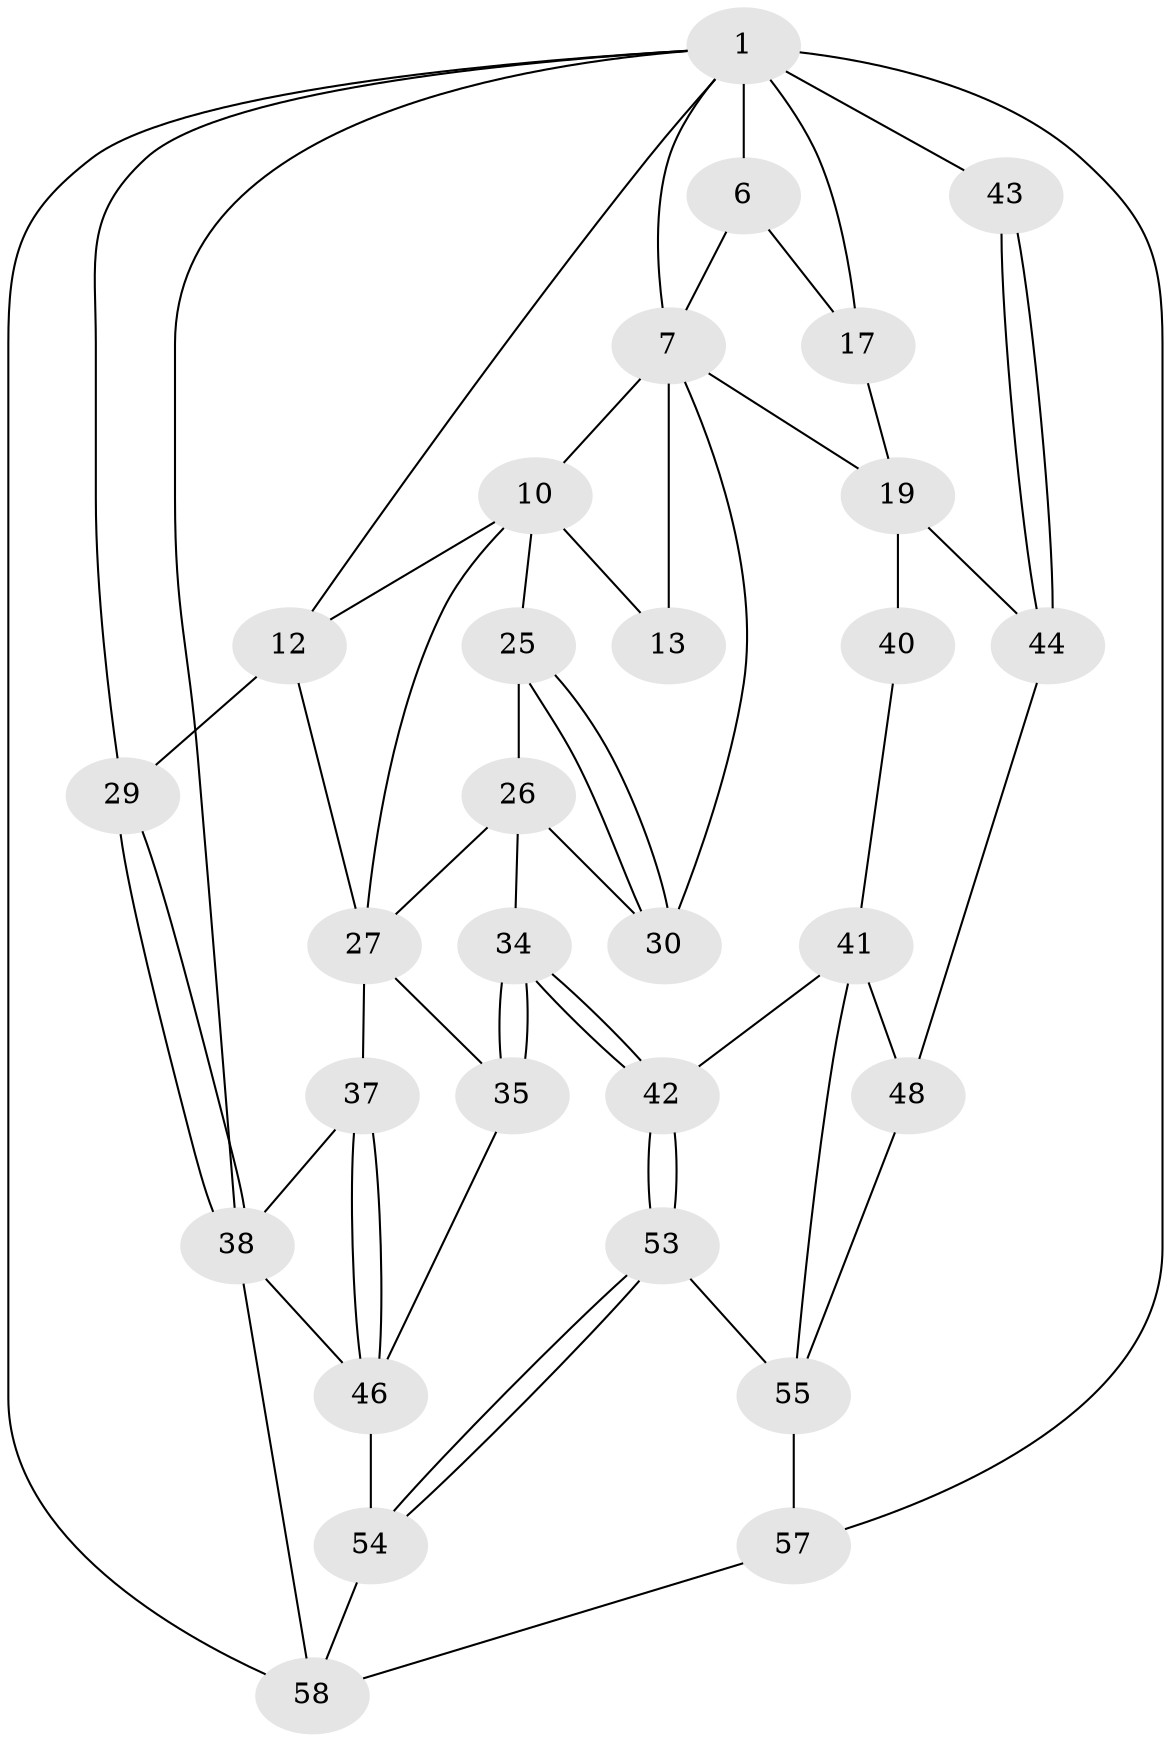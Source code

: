 // original degree distribution, {3: 0.03389830508474576, 6: 0.2033898305084746, 5: 0.5084745762711864, 4: 0.2542372881355932}
// Generated by graph-tools (version 1.1) at 2025/28/03/15/25 16:28:01]
// undirected, 29 vertices, 61 edges
graph export_dot {
graph [start="1"]
  node [color=gray90,style=filled];
  1 [pos="+0.8497738320517341+0",super="+2"];
  6 [pos="+0.8355398285355642+0.11588101166801483",super="+16"];
  7 [pos="+0.798528618379584+0.13247942972717136",super="+8+14"];
  10 [pos="+0.5067742734556896+0.17194408619093376",super="+11+15"];
  12 [pos="+0.3268303196260164+0.26865921031212225",super="+28"];
  13 [pos="+0.7145284940354357+0.18284697165531275"];
  17 [pos="+0.8295857808118248+0.3029679127935011",super="+22+18"];
  19 [pos="+0.7028361966555251+0.3655476720470903",super="+39"];
  25 [pos="+0.5004698550868408+0.3058909701044594"];
  26 [pos="+0.4440277490794116+0.3405447349349842",super="+33"];
  27 [pos="+0.3612473915349017+0.32588474231642206",super="+31"];
  29 [pos="+0+0.22627169117056048"];
  30 [pos="+0.5539338599700202+0.4526538724072573"];
  34 [pos="+0.4667006870971313+0.6044654940295181"];
  35 [pos="+0.3795163866244214+0.5843377230413369"];
  37 [pos="+0.0883171491314553+0.46471969113089856"];
  38 [pos="+0+0.36427454115119084",super="+47"];
  40 [pos="+0.7197770600530866+0.49457879412798444"];
  41 [pos="+0.6907423220435351+0.5541191430414304",super="+49"];
  42 [pos="+0.48020416046779185+0.6195327887384774"];
  43 [pos="+1+0.6384161054995073"];
  44 [pos="+1+0.6446650021102867"];
  46 [pos="+0.24537246958923356+0.630433639598095",super="+50"];
  48 [pos="+0.945805703322519+0.7071828583512267"];
  53 [pos="+0.515052355952934+0.703111266651491"];
  54 [pos="+0.3163132873195915+0.9314988729097878",super="+59"];
  55 [pos="+0.5718263974898778+0.7506264142011798",super="+56"];
  57 [pos="+0.6689029098021758+1"];
  58 [pos="+0.326420339250719+1"];
  1 -- 6;
  1 -- 38;
  1 -- 43 [weight=2];
  1 -- 12;
  1 -- 17 [weight=2];
  1 -- 57;
  1 -- 58;
  1 -- 29;
  1 -- 7;
  6 -- 7;
  6 -- 17 [weight=2];
  7 -- 10 [weight=2];
  7 -- 13 [weight=2];
  7 -- 19;
  7 -- 30;
  10 -- 27;
  10 -- 12;
  10 -- 25;
  10 -- 13;
  12 -- 29;
  12 -- 27;
  17 -- 19;
  19 -- 40 [weight=2];
  19 -- 44;
  25 -- 26;
  25 -- 30;
  25 -- 30;
  26 -- 27;
  26 -- 34;
  26 -- 30;
  27 -- 35;
  27 -- 37;
  29 -- 38;
  29 -- 38;
  34 -- 35;
  34 -- 35;
  34 -- 42;
  34 -- 42;
  35 -- 46;
  37 -- 38;
  37 -- 46;
  37 -- 46;
  38 -- 58;
  38 -- 46;
  40 -- 41;
  41 -- 42;
  41 -- 48;
  41 -- 55;
  42 -- 53;
  42 -- 53;
  43 -- 44;
  43 -- 44;
  44 -- 48;
  46 -- 54 [weight=2];
  48 -- 55;
  53 -- 54;
  53 -- 54;
  53 -- 55;
  54 -- 58;
  55 -- 57;
  57 -- 58;
}
